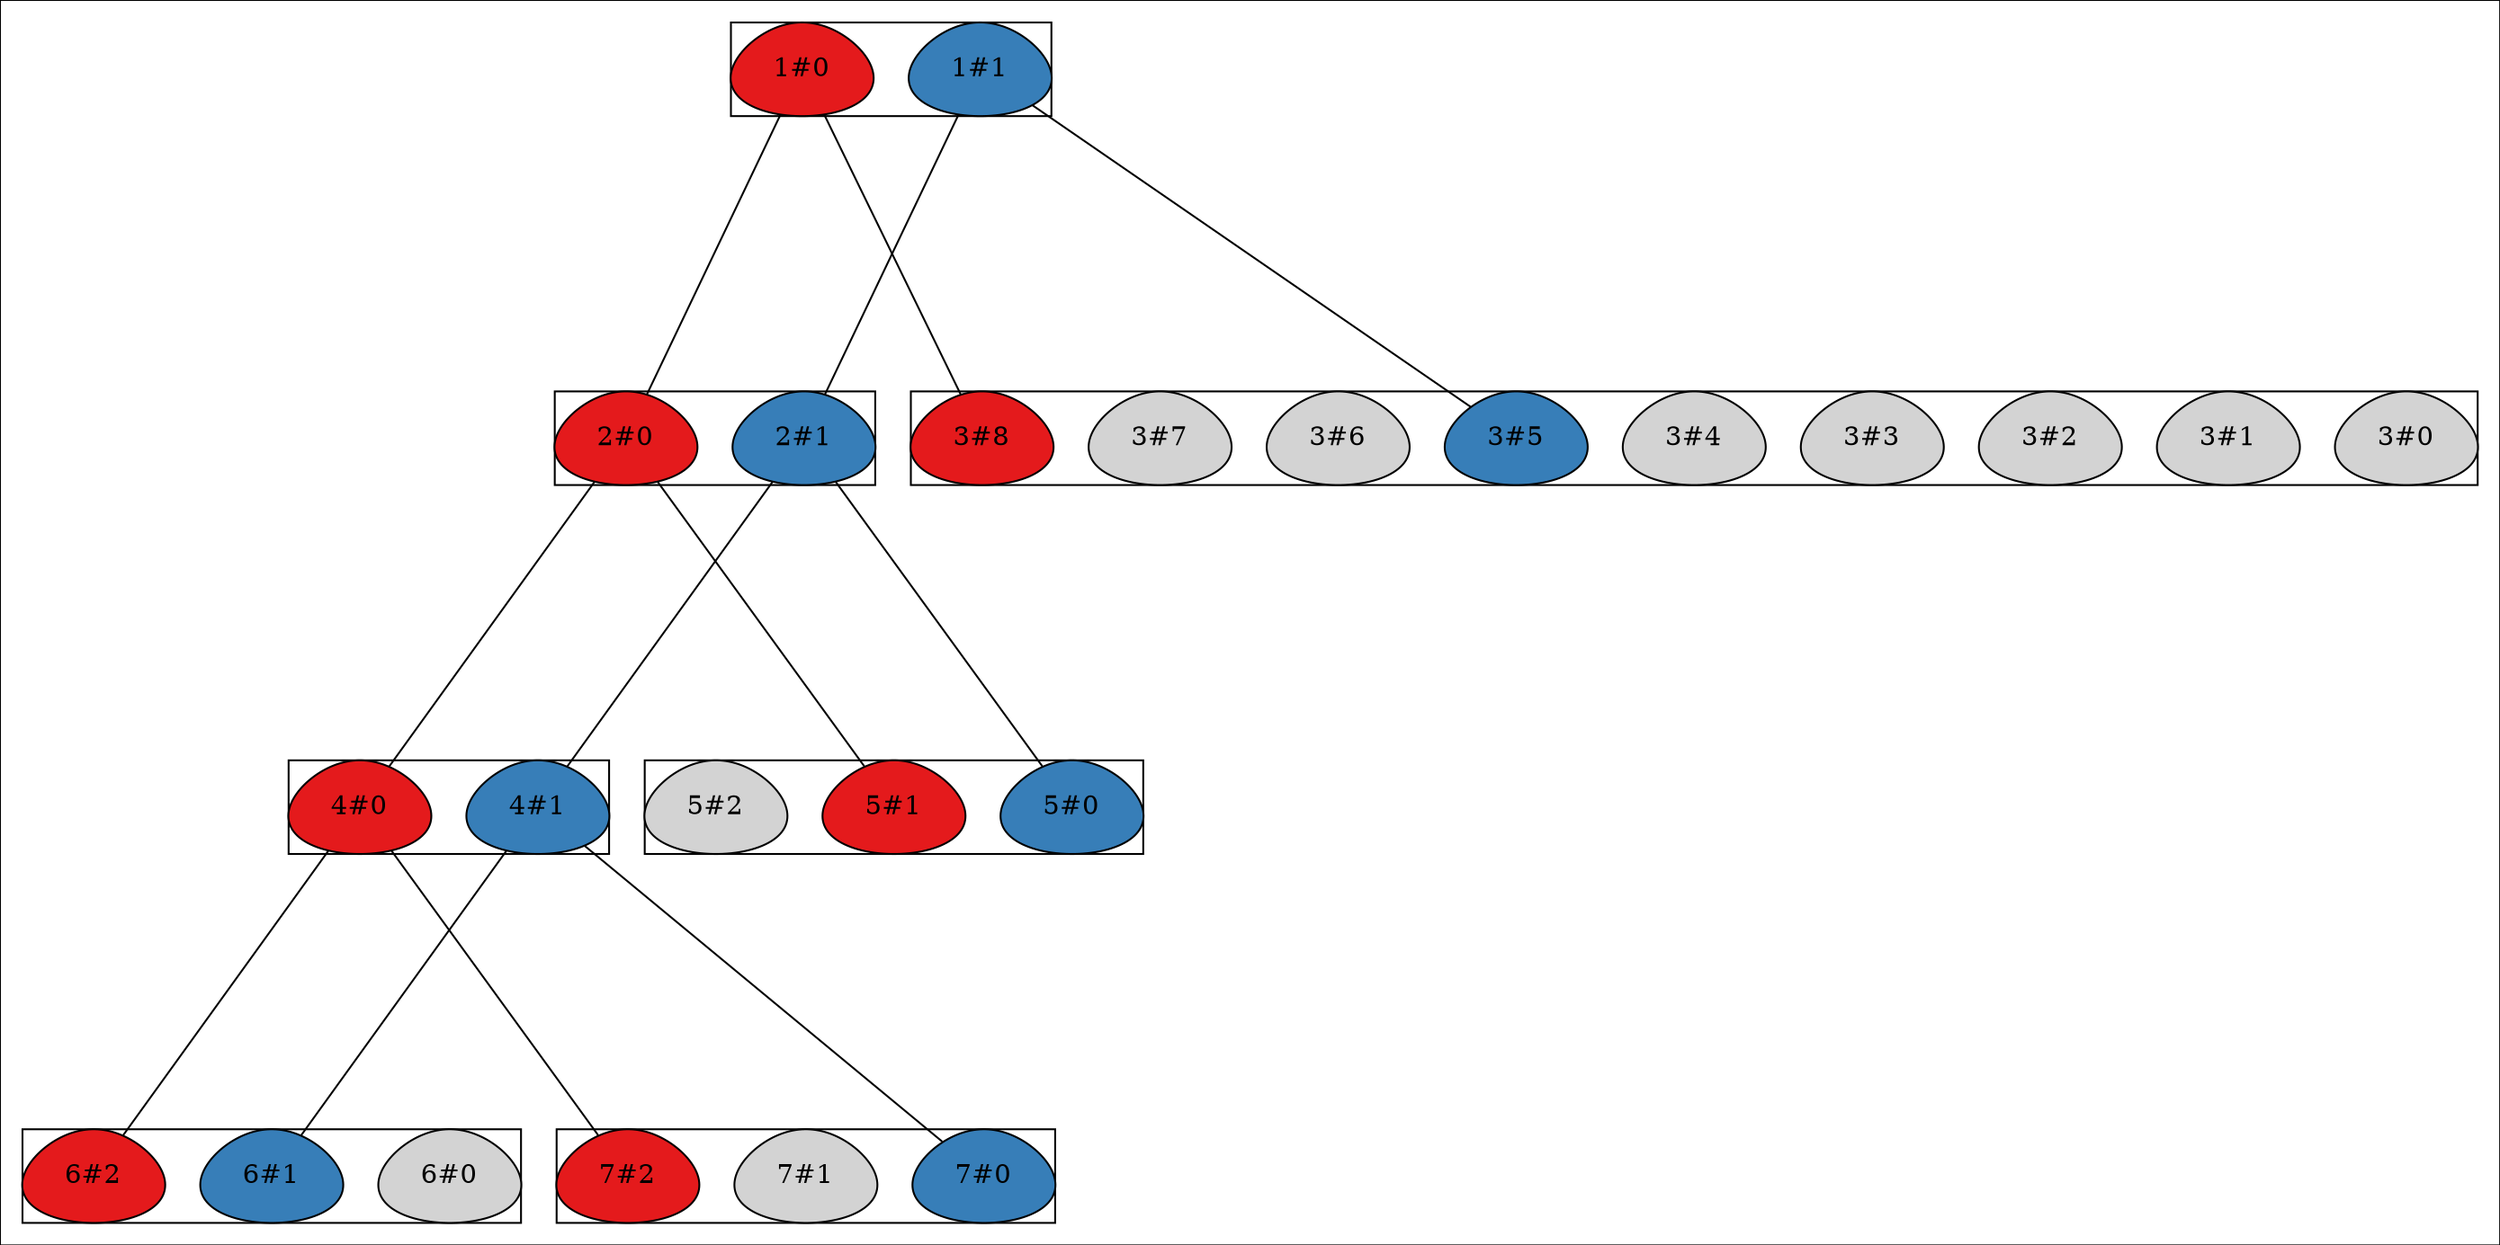 strict digraph G {
colorscheme=set13;
directed=True;
margin="0.0";
newrank=True;
outputorder=edgesfirst;
rankdir=TB;
splines=False;
"1#0" [colorscheme=set13, fillcolor=1, height="0.7", label="1#0", shape=egg, style=filled, width=1];
"1#1" [colorscheme=set13, fillcolor=2, height="0.7", label="1#1", shape=egg, style=filled, width=1];
subgraph cluster_1 {
label="";
rank=same;
"1#0";
"1#1";
}

"2#0" [colorscheme=set13, fillcolor=1, height="0.7", label="2#0", shape=egg, style=filled, width=1];
"2#1" [colorscheme=set13, fillcolor=2, height="0.7", label="2#1", shape=egg, style=filled, width=1];
subgraph cluster_2 {
label="";
rank=same;
"2#0";
"2#1";
}

"3#0" [height="0.7", label="3#0", shape=egg, style=filled, width=1];
"3#1" [height="0.7", label="3#1", shape=egg, style=filled, width=1];
"3#2" [height="0.7", label="3#2", shape=egg, style=filled, width=1];
"3#3" [height="0.7", label="3#3", shape=egg, style=filled, width=1];
"3#4" [height="0.7", label="3#4", shape=egg, style=filled, width=1];
"3#5" [colorscheme=set13, fillcolor=2, height="0.7", label="3#5", shape=egg, style=filled, width=1];
"3#6" [height="0.7", label="3#6", shape=egg, style=filled, width=1];
"3#7" [height="0.7", label="3#7", shape=egg, style=filled, width=1];
"3#8" [colorscheme=set13, fillcolor=1, height="0.7", label="3#8", shape=egg, style=filled, width=1];
subgraph cluster_3 {
label="";
rank=sink;
"3#0";
"3#1";
"3#2";
"3#3";
"3#4";
"3#5";
"3#6";
"3#7";
"3#8";
}

"4#0" [colorscheme=set13, fillcolor=1, height="0.7", label="4#0", shape=egg, style=filled, width=1];
"4#1" [colorscheme=set13, fillcolor=2, height="0.7", label="4#1", shape=egg, style=filled, width=1];
subgraph cluster_4 {
label="";
rank=same;
"4#0";
"4#1";
}

"5#0" [colorscheme=set13, fillcolor=2, height="0.7", label="5#0", shape=egg, style=filled, width=1];
"5#1" [colorscheme=set13, fillcolor=1, height="0.7", label="5#1", shape=egg, style=filled, width=1];
"5#2" [height="0.7", label="5#2", shape=egg, style=filled, width=1];
subgraph cluster_5 {
label="";
rank=sink;
"5#0";
"5#1";
"5#2";
}

"6#0" [height="0.7", label="6#0", shape=egg, style=filled, width=1];
"6#1" [colorscheme=set13, fillcolor=2, height="0.7", label="6#1", shape=egg, style=filled, width=1];
"6#2" [colorscheme=set13, fillcolor=1, height="0.7", label="6#2", shape=egg, style=filled, width=1];
subgraph cluster_6 {
label="";
rank=sink;
"6#0";
"6#1";
"6#2";
}

"7#0" [colorscheme=set13, fillcolor=2, height="0.7", label="7#0", shape=egg, style=filled, width=1];
"7#1" [height="0.7", label="7#1", shape=egg, style=filled, width=1];
"7#2" [colorscheme=set13, fillcolor=1, height="0.7", label="7#2", shape=egg, style=filled, width=1];
subgraph cluster_7 {
label="";
rank=sink;
"7#0";
"7#1";
"7#2";
}

"1#0" -> "2#0"  [dir=none, minlen=4, weight=1];
"1#0" -> "3#8"  [dir=none, minlen=4, weight=1];
"1#1" -> "2#1"  [dir=none, minlen=4, weight=1];
"1#1" -> "3#5"  [dir=none, minlen=4, weight=1];
"2#0" -> "4#0"  [dir=none, minlen=4, weight=1];
"2#0" -> "5#1"  [dir=none, minlen=4, weight=1];
"2#1" -> "4#1"  [dir=none, minlen=4, weight=1];
"2#1" -> "5#0"  [dir=none, minlen=4, weight=1];
"4#0" -> "6#2"  [dir=none, minlen=4, weight=1];
"4#0" -> "7#2"  [dir=none, minlen=4, weight=1];
"4#1" -> "6#1"  [dir=none, minlen=4, weight=1];
"4#1" -> "7#0"  [dir=none, minlen=4, weight=1];
}
